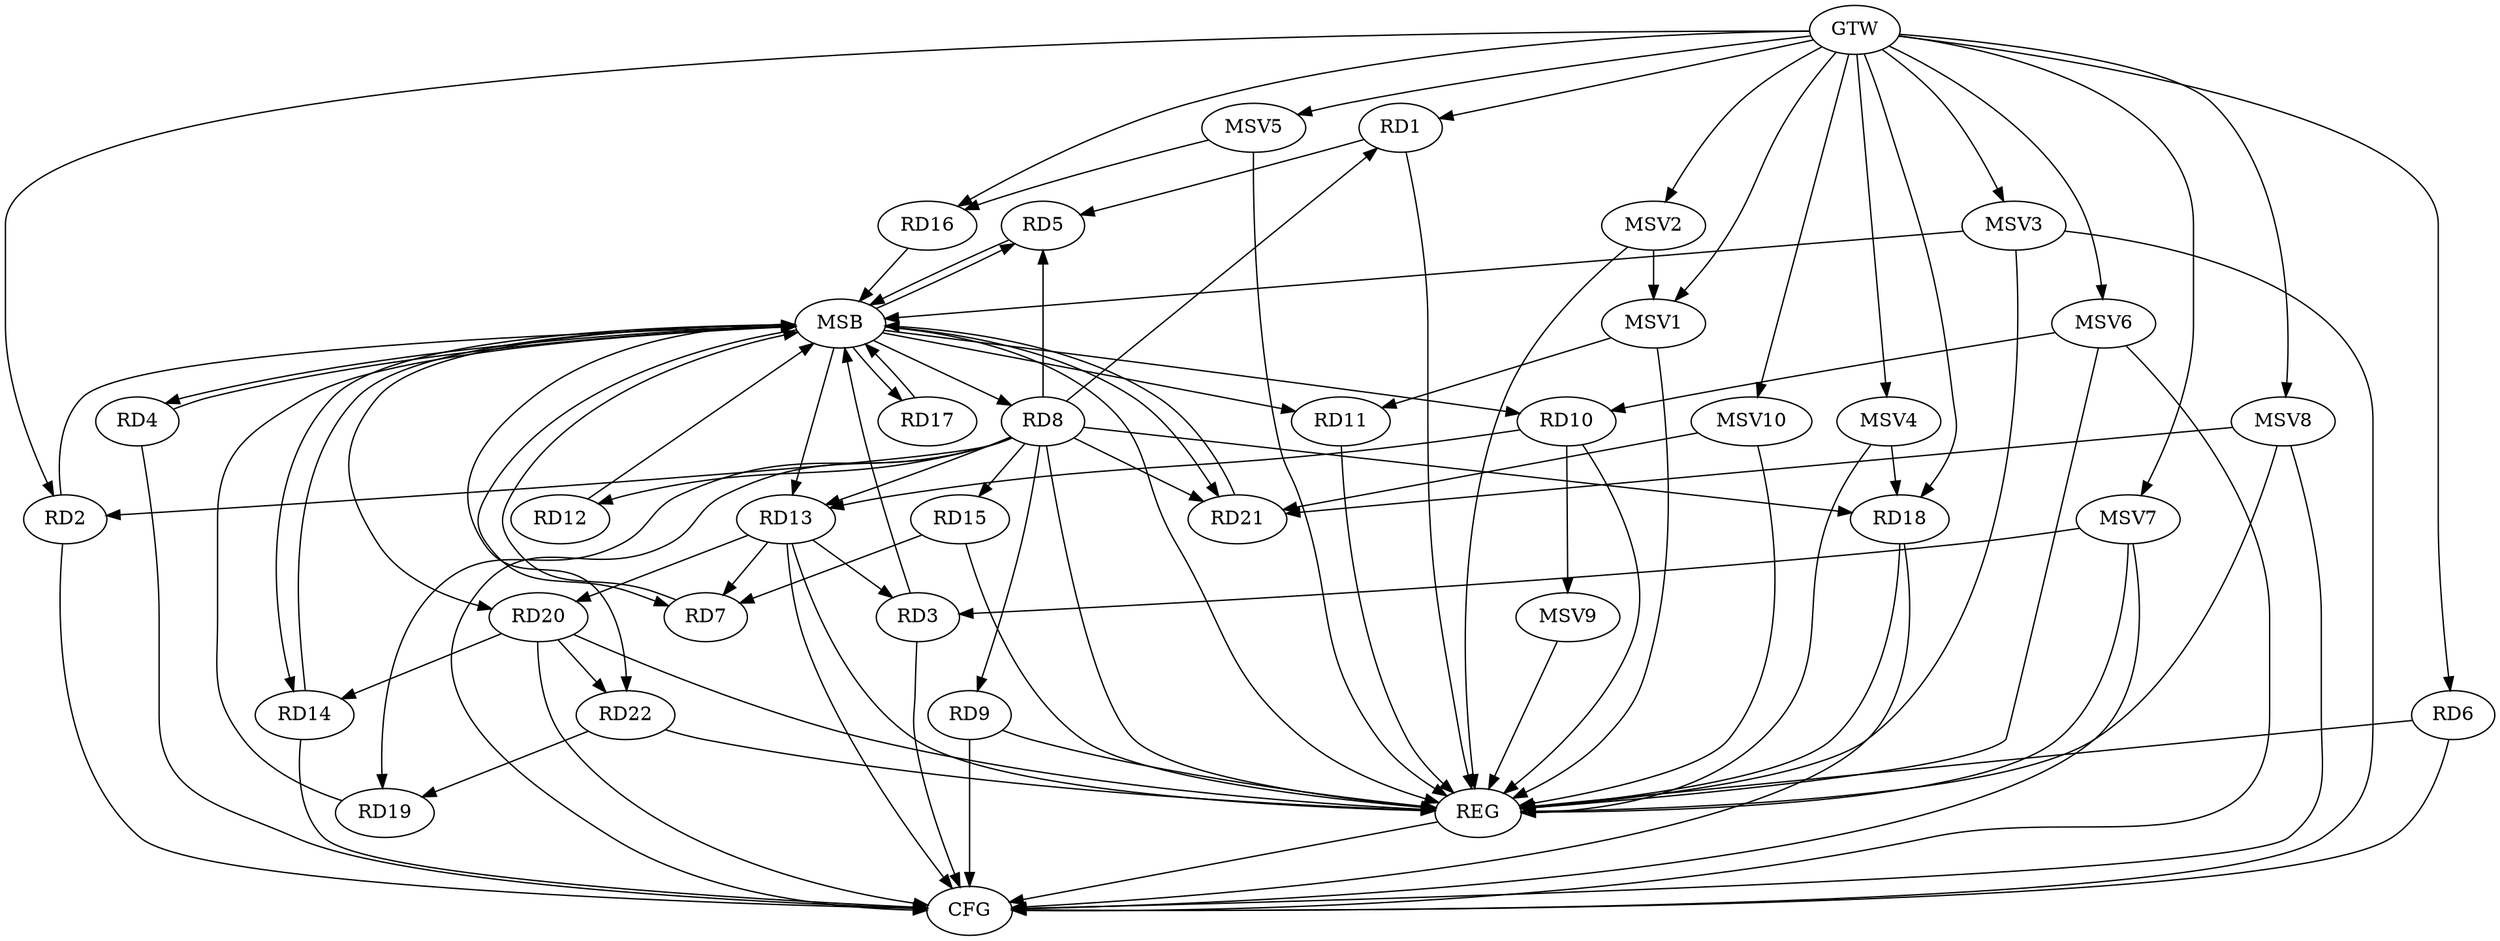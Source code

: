 strict digraph G {
  RD1 [ label="RD1" ];
  RD2 [ label="RD2" ];
  RD3 [ label="RD3" ];
  RD4 [ label="RD4" ];
  RD5 [ label="RD5" ];
  RD6 [ label="RD6" ];
  RD7 [ label="RD7" ];
  RD8 [ label="RD8" ];
  RD9 [ label="RD9" ];
  RD10 [ label="RD10" ];
  RD11 [ label="RD11" ];
  RD12 [ label="RD12" ];
  RD13 [ label="RD13" ];
  RD14 [ label="RD14" ];
  RD15 [ label="RD15" ];
  RD16 [ label="RD16" ];
  RD17 [ label="RD17" ];
  RD18 [ label="RD18" ];
  RD19 [ label="RD19" ];
  RD20 [ label="RD20" ];
  RD21 [ label="RD21" ];
  RD22 [ label="RD22" ];
  GTW [ label="GTW" ];
  REG [ label="REG" ];
  MSB [ label="MSB" ];
  CFG [ label="CFG" ];
  MSV1 [ label="MSV1" ];
  MSV2 [ label="MSV2" ];
  MSV3 [ label="MSV3" ];
  MSV4 [ label="MSV4" ];
  MSV5 [ label="MSV5" ];
  MSV6 [ label="MSV6" ];
  MSV7 [ label="MSV7" ];
  MSV8 [ label="MSV8" ];
  MSV9 [ label="MSV9" ];
  MSV10 [ label="MSV10" ];
  RD1 -> RD5;
  RD13 -> RD3;
  RD13 -> RD7;
  RD15 -> RD7;
  RD8 -> RD13;
  RD8 -> RD15;
  RD8 -> RD19;
  RD8 -> RD21;
  RD10 -> RD13;
  RD13 -> RD20;
  RD20 -> RD14;
  RD22 -> RD19;
  RD20 -> RD22;
  GTW -> RD1;
  GTW -> RD2;
  GTW -> RD6;
  GTW -> RD16;
  GTW -> RD18;
  RD1 -> REG;
  RD6 -> REG;
  RD8 -> REG;
  RD9 -> REG;
  RD10 -> REG;
  RD11 -> REG;
  RD13 -> REG;
  RD15 -> REG;
  RD18 -> REG;
  RD20 -> REG;
  RD22 -> REG;
  RD2 -> MSB;
  MSB -> RD4;
  MSB -> RD5;
  MSB -> RD8;
  MSB -> RD10;
  MSB -> RD22;
  MSB -> REG;
  RD3 -> MSB;
  MSB -> RD17;
  RD4 -> MSB;
  MSB -> RD13;
  RD5 -> MSB;
  MSB -> RD7;
  RD7 -> MSB;
  RD12 -> MSB;
  MSB -> RD20;
  MSB -> RD21;
  RD14 -> MSB;
  RD16 -> MSB;
  MSB -> RD11;
  RD17 -> MSB;
  RD19 -> MSB;
  RD21 -> MSB;
  MSB -> RD14;
  RD4 -> CFG;
  RD13 -> CFG;
  RD3 -> CFG;
  RD14 -> CFG;
  RD6 -> CFG;
  RD20 -> CFG;
  RD9 -> CFG;
  RD2 -> CFG;
  RD18 -> CFG;
  REG -> CFG;
  RD8 -> CFG;
  RD8 -> RD5;
  RD8 -> RD12;
  RD8 -> RD9;
  RD8 -> RD18;
  RD8 -> RD1;
  RD8 -> RD2;
  MSV1 -> RD11;
  GTW -> MSV1;
  MSV1 -> REG;
  MSV2 -> MSV1;
  GTW -> MSV2;
  MSV2 -> REG;
  MSV3 -> MSB;
  GTW -> MSV3;
  MSV3 -> REG;
  MSV3 -> CFG;
  MSV4 -> RD18;
  GTW -> MSV4;
  MSV4 -> REG;
  MSV5 -> RD16;
  GTW -> MSV5;
  MSV5 -> REG;
  MSV6 -> RD10;
  GTW -> MSV6;
  MSV6 -> REG;
  MSV6 -> CFG;
  MSV7 -> RD3;
  GTW -> MSV7;
  MSV7 -> REG;
  MSV7 -> CFG;
  MSV8 -> RD21;
  GTW -> MSV8;
  MSV8 -> REG;
  MSV8 -> CFG;
  RD10 -> MSV9;
  MSV9 -> REG;
  MSV10 -> RD21;
  GTW -> MSV10;
  MSV10 -> REG;
}
